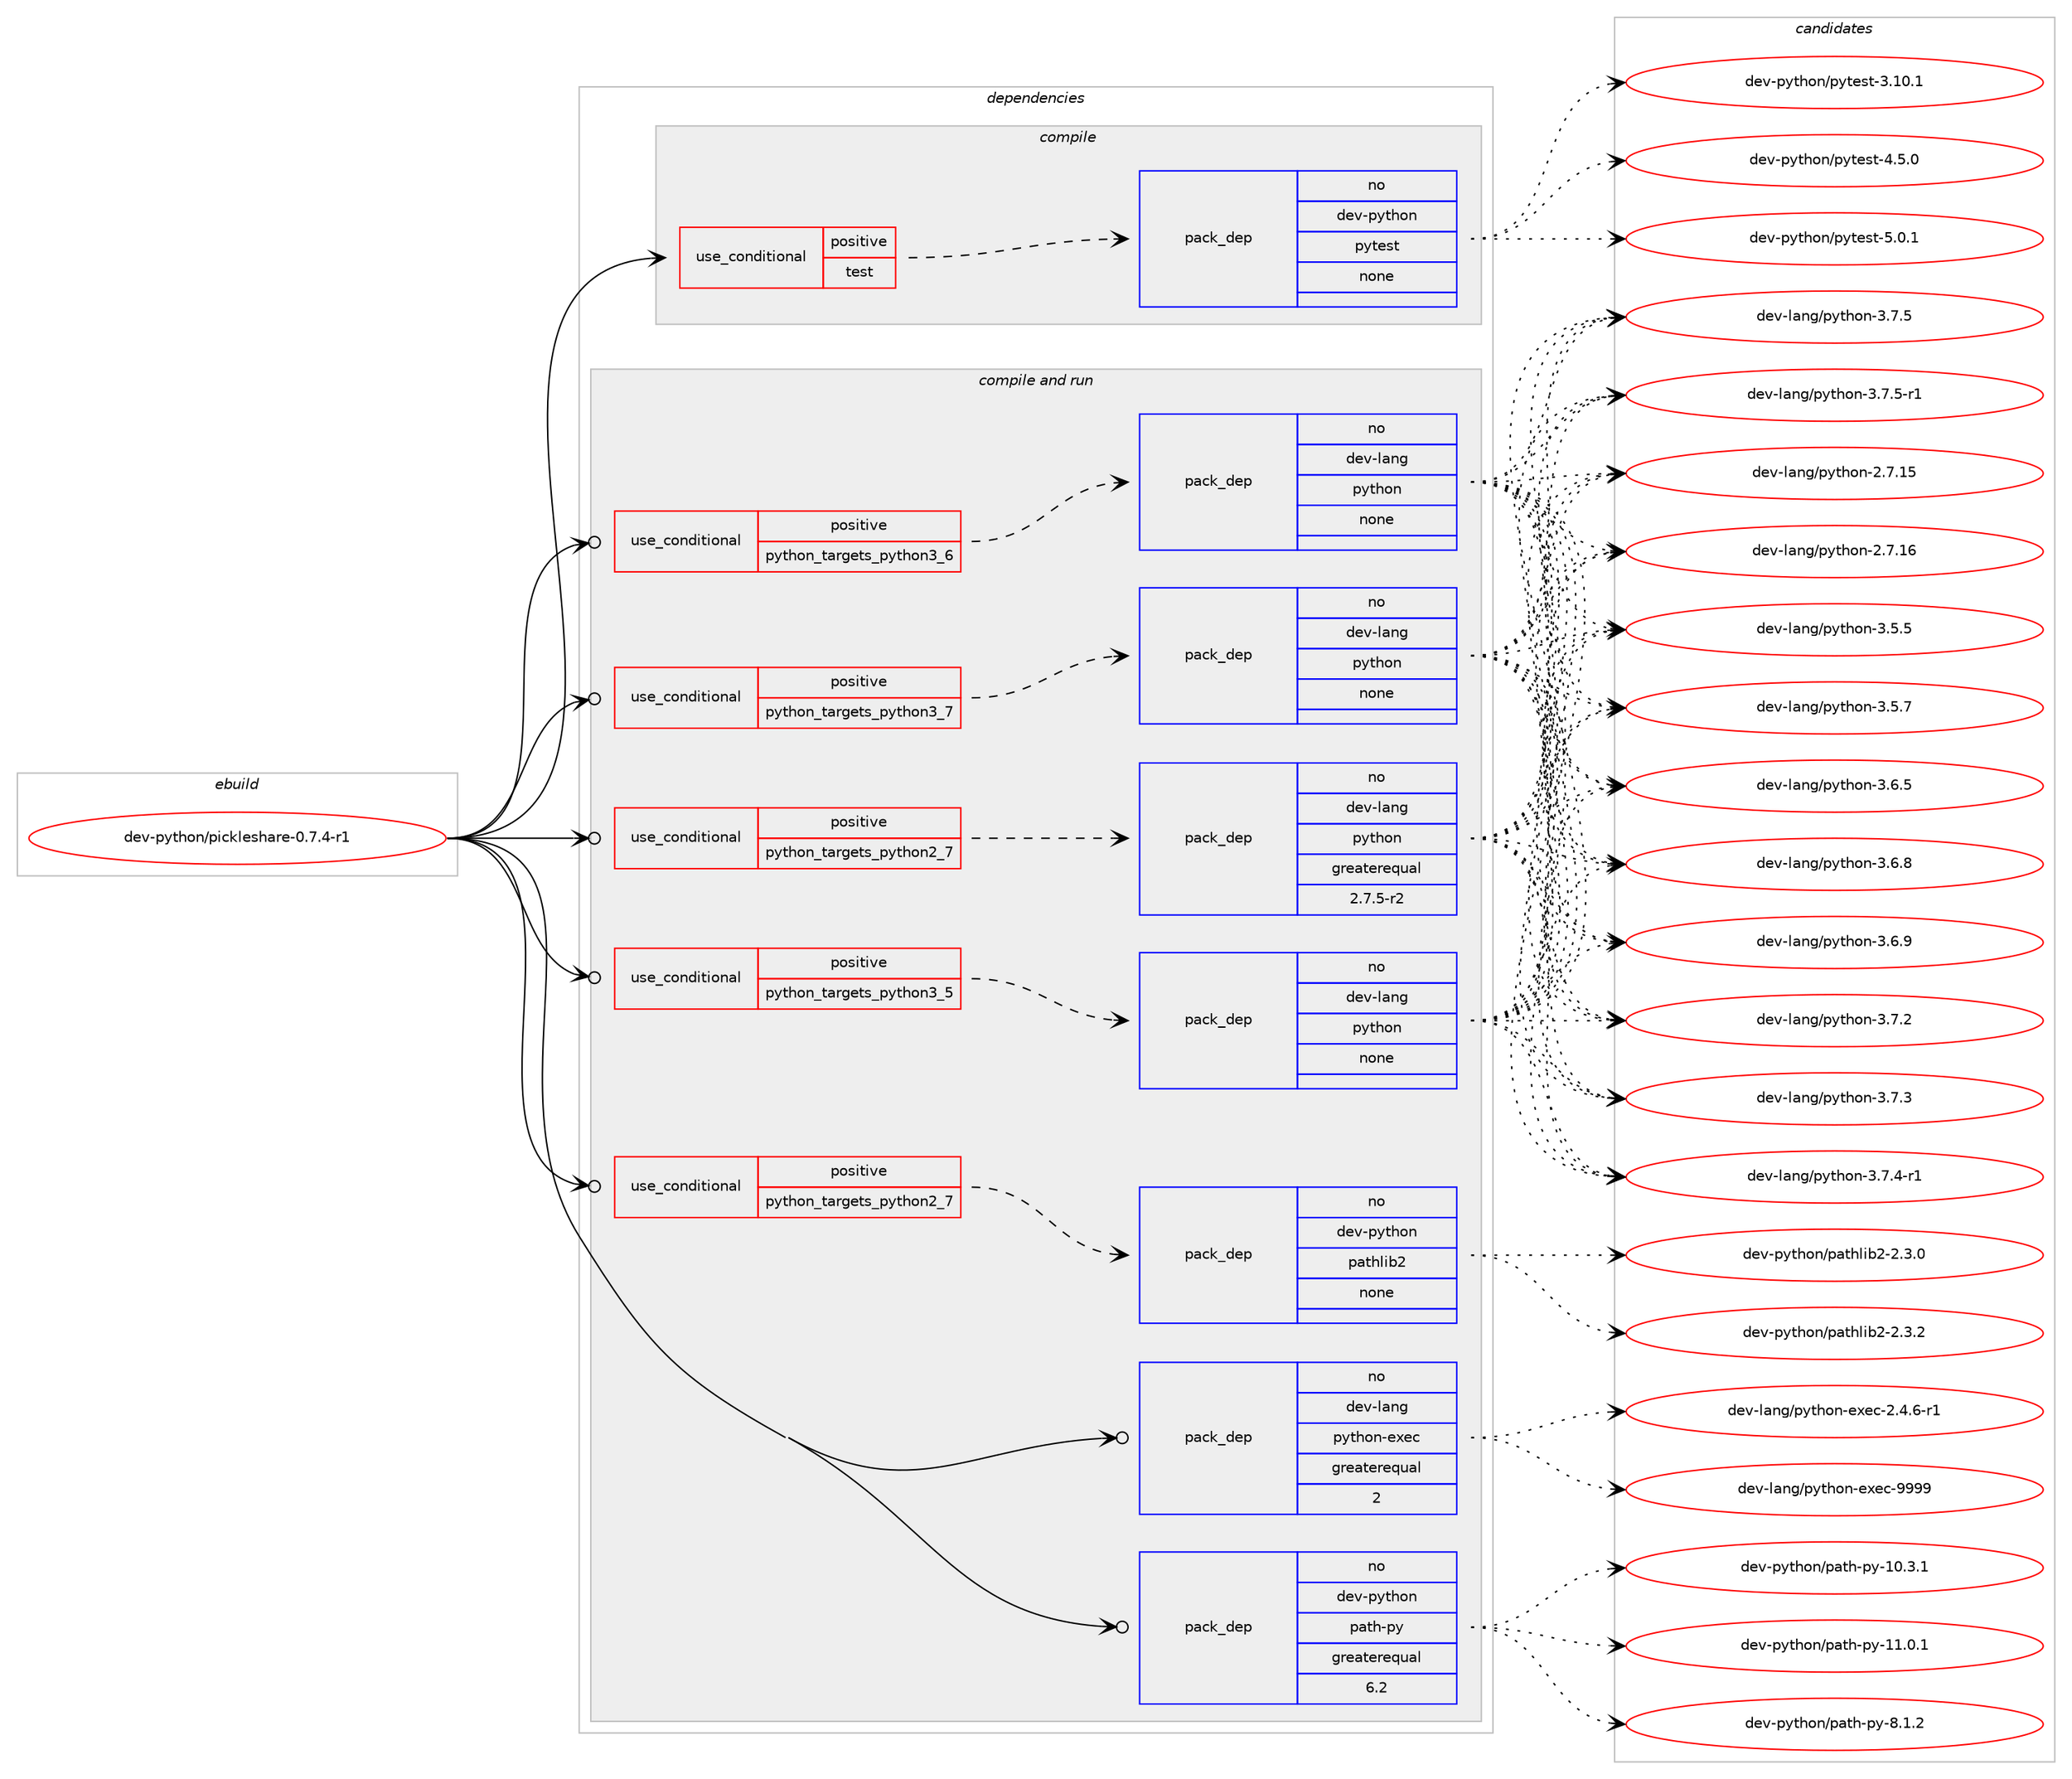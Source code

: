 digraph prolog {

# *************
# Graph options
# *************

newrank=true;
concentrate=true;
compound=true;
graph [rankdir=LR,fontname=Helvetica,fontsize=10,ranksep=1.5];#, ranksep=2.5, nodesep=0.2];
edge  [arrowhead=vee];
node  [fontname=Helvetica,fontsize=10];

# **********
# The ebuild
# **********

subgraph cluster_leftcol {
color=gray;
rank=same;
label=<<i>ebuild</i>>;
id [label="dev-python/pickleshare-0.7.4-r1", color=red, width=4, href="../dev-python/pickleshare-0.7.4-r1.svg"];
}

# ****************
# The dependencies
# ****************

subgraph cluster_midcol {
color=gray;
label=<<i>dependencies</i>>;
subgraph cluster_compile {
fillcolor="#eeeeee";
style=filled;
label=<<i>compile</i>>;
subgraph cond144444 {
dependency621808 [label=<<TABLE BORDER="0" CELLBORDER="1" CELLSPACING="0" CELLPADDING="4"><TR><TD ROWSPAN="3" CELLPADDING="10">use_conditional</TD></TR><TR><TD>positive</TD></TR><TR><TD>test</TD></TR></TABLE>>, shape=none, color=red];
subgraph pack465524 {
dependency621809 [label=<<TABLE BORDER="0" CELLBORDER="1" CELLSPACING="0" CELLPADDING="4" WIDTH="220"><TR><TD ROWSPAN="6" CELLPADDING="30">pack_dep</TD></TR><TR><TD WIDTH="110">no</TD></TR><TR><TD>dev-python</TD></TR><TR><TD>pytest</TD></TR><TR><TD>none</TD></TR><TR><TD></TD></TR></TABLE>>, shape=none, color=blue];
}
dependency621808:e -> dependency621809:w [weight=20,style="dashed",arrowhead="vee"];
}
id:e -> dependency621808:w [weight=20,style="solid",arrowhead="vee"];
}
subgraph cluster_compileandrun {
fillcolor="#eeeeee";
style=filled;
label=<<i>compile and run</i>>;
subgraph cond144445 {
dependency621810 [label=<<TABLE BORDER="0" CELLBORDER="1" CELLSPACING="0" CELLPADDING="4"><TR><TD ROWSPAN="3" CELLPADDING="10">use_conditional</TD></TR><TR><TD>positive</TD></TR><TR><TD>python_targets_python2_7</TD></TR></TABLE>>, shape=none, color=red];
subgraph pack465525 {
dependency621811 [label=<<TABLE BORDER="0" CELLBORDER="1" CELLSPACING="0" CELLPADDING="4" WIDTH="220"><TR><TD ROWSPAN="6" CELLPADDING="30">pack_dep</TD></TR><TR><TD WIDTH="110">no</TD></TR><TR><TD>dev-lang</TD></TR><TR><TD>python</TD></TR><TR><TD>greaterequal</TD></TR><TR><TD>2.7.5-r2</TD></TR></TABLE>>, shape=none, color=blue];
}
dependency621810:e -> dependency621811:w [weight=20,style="dashed",arrowhead="vee"];
}
id:e -> dependency621810:w [weight=20,style="solid",arrowhead="odotvee"];
subgraph cond144446 {
dependency621812 [label=<<TABLE BORDER="0" CELLBORDER="1" CELLSPACING="0" CELLPADDING="4"><TR><TD ROWSPAN="3" CELLPADDING="10">use_conditional</TD></TR><TR><TD>positive</TD></TR><TR><TD>python_targets_python2_7</TD></TR></TABLE>>, shape=none, color=red];
subgraph pack465526 {
dependency621813 [label=<<TABLE BORDER="0" CELLBORDER="1" CELLSPACING="0" CELLPADDING="4" WIDTH="220"><TR><TD ROWSPAN="6" CELLPADDING="30">pack_dep</TD></TR><TR><TD WIDTH="110">no</TD></TR><TR><TD>dev-python</TD></TR><TR><TD>pathlib2</TD></TR><TR><TD>none</TD></TR><TR><TD></TD></TR></TABLE>>, shape=none, color=blue];
}
dependency621812:e -> dependency621813:w [weight=20,style="dashed",arrowhead="vee"];
}
id:e -> dependency621812:w [weight=20,style="solid",arrowhead="odotvee"];
subgraph cond144447 {
dependency621814 [label=<<TABLE BORDER="0" CELLBORDER="1" CELLSPACING="0" CELLPADDING="4"><TR><TD ROWSPAN="3" CELLPADDING="10">use_conditional</TD></TR><TR><TD>positive</TD></TR><TR><TD>python_targets_python3_5</TD></TR></TABLE>>, shape=none, color=red];
subgraph pack465527 {
dependency621815 [label=<<TABLE BORDER="0" CELLBORDER="1" CELLSPACING="0" CELLPADDING="4" WIDTH="220"><TR><TD ROWSPAN="6" CELLPADDING="30">pack_dep</TD></TR><TR><TD WIDTH="110">no</TD></TR><TR><TD>dev-lang</TD></TR><TR><TD>python</TD></TR><TR><TD>none</TD></TR><TR><TD></TD></TR></TABLE>>, shape=none, color=blue];
}
dependency621814:e -> dependency621815:w [weight=20,style="dashed",arrowhead="vee"];
}
id:e -> dependency621814:w [weight=20,style="solid",arrowhead="odotvee"];
subgraph cond144448 {
dependency621816 [label=<<TABLE BORDER="0" CELLBORDER="1" CELLSPACING="0" CELLPADDING="4"><TR><TD ROWSPAN="3" CELLPADDING="10">use_conditional</TD></TR><TR><TD>positive</TD></TR><TR><TD>python_targets_python3_6</TD></TR></TABLE>>, shape=none, color=red];
subgraph pack465528 {
dependency621817 [label=<<TABLE BORDER="0" CELLBORDER="1" CELLSPACING="0" CELLPADDING="4" WIDTH="220"><TR><TD ROWSPAN="6" CELLPADDING="30">pack_dep</TD></TR><TR><TD WIDTH="110">no</TD></TR><TR><TD>dev-lang</TD></TR><TR><TD>python</TD></TR><TR><TD>none</TD></TR><TR><TD></TD></TR></TABLE>>, shape=none, color=blue];
}
dependency621816:e -> dependency621817:w [weight=20,style="dashed",arrowhead="vee"];
}
id:e -> dependency621816:w [weight=20,style="solid",arrowhead="odotvee"];
subgraph cond144449 {
dependency621818 [label=<<TABLE BORDER="0" CELLBORDER="1" CELLSPACING="0" CELLPADDING="4"><TR><TD ROWSPAN="3" CELLPADDING="10">use_conditional</TD></TR><TR><TD>positive</TD></TR><TR><TD>python_targets_python3_7</TD></TR></TABLE>>, shape=none, color=red];
subgraph pack465529 {
dependency621819 [label=<<TABLE BORDER="0" CELLBORDER="1" CELLSPACING="0" CELLPADDING="4" WIDTH="220"><TR><TD ROWSPAN="6" CELLPADDING="30">pack_dep</TD></TR><TR><TD WIDTH="110">no</TD></TR><TR><TD>dev-lang</TD></TR><TR><TD>python</TD></TR><TR><TD>none</TD></TR><TR><TD></TD></TR></TABLE>>, shape=none, color=blue];
}
dependency621818:e -> dependency621819:w [weight=20,style="dashed",arrowhead="vee"];
}
id:e -> dependency621818:w [weight=20,style="solid",arrowhead="odotvee"];
subgraph pack465530 {
dependency621820 [label=<<TABLE BORDER="0" CELLBORDER="1" CELLSPACING="0" CELLPADDING="4" WIDTH="220"><TR><TD ROWSPAN="6" CELLPADDING="30">pack_dep</TD></TR><TR><TD WIDTH="110">no</TD></TR><TR><TD>dev-lang</TD></TR><TR><TD>python-exec</TD></TR><TR><TD>greaterequal</TD></TR><TR><TD>2</TD></TR></TABLE>>, shape=none, color=blue];
}
id:e -> dependency621820:w [weight=20,style="solid",arrowhead="odotvee"];
subgraph pack465531 {
dependency621821 [label=<<TABLE BORDER="0" CELLBORDER="1" CELLSPACING="0" CELLPADDING="4" WIDTH="220"><TR><TD ROWSPAN="6" CELLPADDING="30">pack_dep</TD></TR><TR><TD WIDTH="110">no</TD></TR><TR><TD>dev-python</TD></TR><TR><TD>path-py</TD></TR><TR><TD>greaterequal</TD></TR><TR><TD>6.2</TD></TR></TABLE>>, shape=none, color=blue];
}
id:e -> dependency621821:w [weight=20,style="solid",arrowhead="odotvee"];
}
subgraph cluster_run {
fillcolor="#eeeeee";
style=filled;
label=<<i>run</i>>;
}
}

# **************
# The candidates
# **************

subgraph cluster_choices {
rank=same;
color=gray;
label=<<i>candidates</i>>;

subgraph choice465524 {
color=black;
nodesep=1;
choice100101118451121211161041111104711212111610111511645514649484649 [label="dev-python/pytest-3.10.1", color=red, width=4,href="../dev-python/pytest-3.10.1.svg"];
choice1001011184511212111610411111047112121116101115116455246534648 [label="dev-python/pytest-4.5.0", color=red, width=4,href="../dev-python/pytest-4.5.0.svg"];
choice1001011184511212111610411111047112121116101115116455346484649 [label="dev-python/pytest-5.0.1", color=red, width=4,href="../dev-python/pytest-5.0.1.svg"];
dependency621809:e -> choice100101118451121211161041111104711212111610111511645514649484649:w [style=dotted,weight="100"];
dependency621809:e -> choice1001011184511212111610411111047112121116101115116455246534648:w [style=dotted,weight="100"];
dependency621809:e -> choice1001011184511212111610411111047112121116101115116455346484649:w [style=dotted,weight="100"];
}
subgraph choice465525 {
color=black;
nodesep=1;
choice10010111845108971101034711212111610411111045504655464953 [label="dev-lang/python-2.7.15", color=red, width=4,href="../dev-lang/python-2.7.15.svg"];
choice10010111845108971101034711212111610411111045504655464954 [label="dev-lang/python-2.7.16", color=red, width=4,href="../dev-lang/python-2.7.16.svg"];
choice100101118451089711010347112121116104111110455146534653 [label="dev-lang/python-3.5.5", color=red, width=4,href="../dev-lang/python-3.5.5.svg"];
choice100101118451089711010347112121116104111110455146534655 [label="dev-lang/python-3.5.7", color=red, width=4,href="../dev-lang/python-3.5.7.svg"];
choice100101118451089711010347112121116104111110455146544653 [label="dev-lang/python-3.6.5", color=red, width=4,href="../dev-lang/python-3.6.5.svg"];
choice100101118451089711010347112121116104111110455146544656 [label="dev-lang/python-3.6.8", color=red, width=4,href="../dev-lang/python-3.6.8.svg"];
choice100101118451089711010347112121116104111110455146544657 [label="dev-lang/python-3.6.9", color=red, width=4,href="../dev-lang/python-3.6.9.svg"];
choice100101118451089711010347112121116104111110455146554650 [label="dev-lang/python-3.7.2", color=red, width=4,href="../dev-lang/python-3.7.2.svg"];
choice100101118451089711010347112121116104111110455146554651 [label="dev-lang/python-3.7.3", color=red, width=4,href="../dev-lang/python-3.7.3.svg"];
choice1001011184510897110103471121211161041111104551465546524511449 [label="dev-lang/python-3.7.4-r1", color=red, width=4,href="../dev-lang/python-3.7.4-r1.svg"];
choice100101118451089711010347112121116104111110455146554653 [label="dev-lang/python-3.7.5", color=red, width=4,href="../dev-lang/python-3.7.5.svg"];
choice1001011184510897110103471121211161041111104551465546534511449 [label="dev-lang/python-3.7.5-r1", color=red, width=4,href="../dev-lang/python-3.7.5-r1.svg"];
dependency621811:e -> choice10010111845108971101034711212111610411111045504655464953:w [style=dotted,weight="100"];
dependency621811:e -> choice10010111845108971101034711212111610411111045504655464954:w [style=dotted,weight="100"];
dependency621811:e -> choice100101118451089711010347112121116104111110455146534653:w [style=dotted,weight="100"];
dependency621811:e -> choice100101118451089711010347112121116104111110455146534655:w [style=dotted,weight="100"];
dependency621811:e -> choice100101118451089711010347112121116104111110455146544653:w [style=dotted,weight="100"];
dependency621811:e -> choice100101118451089711010347112121116104111110455146544656:w [style=dotted,weight="100"];
dependency621811:e -> choice100101118451089711010347112121116104111110455146544657:w [style=dotted,weight="100"];
dependency621811:e -> choice100101118451089711010347112121116104111110455146554650:w [style=dotted,weight="100"];
dependency621811:e -> choice100101118451089711010347112121116104111110455146554651:w [style=dotted,weight="100"];
dependency621811:e -> choice1001011184510897110103471121211161041111104551465546524511449:w [style=dotted,weight="100"];
dependency621811:e -> choice100101118451089711010347112121116104111110455146554653:w [style=dotted,weight="100"];
dependency621811:e -> choice1001011184510897110103471121211161041111104551465546534511449:w [style=dotted,weight="100"];
}
subgraph choice465526 {
color=black;
nodesep=1;
choice1001011184511212111610411111047112971161041081059850455046514648 [label="dev-python/pathlib2-2.3.0", color=red, width=4,href="../dev-python/pathlib2-2.3.0.svg"];
choice1001011184511212111610411111047112971161041081059850455046514650 [label="dev-python/pathlib2-2.3.2", color=red, width=4,href="../dev-python/pathlib2-2.3.2.svg"];
dependency621813:e -> choice1001011184511212111610411111047112971161041081059850455046514648:w [style=dotted,weight="100"];
dependency621813:e -> choice1001011184511212111610411111047112971161041081059850455046514650:w [style=dotted,weight="100"];
}
subgraph choice465527 {
color=black;
nodesep=1;
choice10010111845108971101034711212111610411111045504655464953 [label="dev-lang/python-2.7.15", color=red, width=4,href="../dev-lang/python-2.7.15.svg"];
choice10010111845108971101034711212111610411111045504655464954 [label="dev-lang/python-2.7.16", color=red, width=4,href="../dev-lang/python-2.7.16.svg"];
choice100101118451089711010347112121116104111110455146534653 [label="dev-lang/python-3.5.5", color=red, width=4,href="../dev-lang/python-3.5.5.svg"];
choice100101118451089711010347112121116104111110455146534655 [label="dev-lang/python-3.5.7", color=red, width=4,href="../dev-lang/python-3.5.7.svg"];
choice100101118451089711010347112121116104111110455146544653 [label="dev-lang/python-3.6.5", color=red, width=4,href="../dev-lang/python-3.6.5.svg"];
choice100101118451089711010347112121116104111110455146544656 [label="dev-lang/python-3.6.8", color=red, width=4,href="../dev-lang/python-3.6.8.svg"];
choice100101118451089711010347112121116104111110455146544657 [label="dev-lang/python-3.6.9", color=red, width=4,href="../dev-lang/python-3.6.9.svg"];
choice100101118451089711010347112121116104111110455146554650 [label="dev-lang/python-3.7.2", color=red, width=4,href="../dev-lang/python-3.7.2.svg"];
choice100101118451089711010347112121116104111110455146554651 [label="dev-lang/python-3.7.3", color=red, width=4,href="../dev-lang/python-3.7.3.svg"];
choice1001011184510897110103471121211161041111104551465546524511449 [label="dev-lang/python-3.7.4-r1", color=red, width=4,href="../dev-lang/python-3.7.4-r1.svg"];
choice100101118451089711010347112121116104111110455146554653 [label="dev-lang/python-3.7.5", color=red, width=4,href="../dev-lang/python-3.7.5.svg"];
choice1001011184510897110103471121211161041111104551465546534511449 [label="dev-lang/python-3.7.5-r1", color=red, width=4,href="../dev-lang/python-3.7.5-r1.svg"];
dependency621815:e -> choice10010111845108971101034711212111610411111045504655464953:w [style=dotted,weight="100"];
dependency621815:e -> choice10010111845108971101034711212111610411111045504655464954:w [style=dotted,weight="100"];
dependency621815:e -> choice100101118451089711010347112121116104111110455146534653:w [style=dotted,weight="100"];
dependency621815:e -> choice100101118451089711010347112121116104111110455146534655:w [style=dotted,weight="100"];
dependency621815:e -> choice100101118451089711010347112121116104111110455146544653:w [style=dotted,weight="100"];
dependency621815:e -> choice100101118451089711010347112121116104111110455146544656:w [style=dotted,weight="100"];
dependency621815:e -> choice100101118451089711010347112121116104111110455146544657:w [style=dotted,weight="100"];
dependency621815:e -> choice100101118451089711010347112121116104111110455146554650:w [style=dotted,weight="100"];
dependency621815:e -> choice100101118451089711010347112121116104111110455146554651:w [style=dotted,weight="100"];
dependency621815:e -> choice1001011184510897110103471121211161041111104551465546524511449:w [style=dotted,weight="100"];
dependency621815:e -> choice100101118451089711010347112121116104111110455146554653:w [style=dotted,weight="100"];
dependency621815:e -> choice1001011184510897110103471121211161041111104551465546534511449:w [style=dotted,weight="100"];
}
subgraph choice465528 {
color=black;
nodesep=1;
choice10010111845108971101034711212111610411111045504655464953 [label="dev-lang/python-2.7.15", color=red, width=4,href="../dev-lang/python-2.7.15.svg"];
choice10010111845108971101034711212111610411111045504655464954 [label="dev-lang/python-2.7.16", color=red, width=4,href="../dev-lang/python-2.7.16.svg"];
choice100101118451089711010347112121116104111110455146534653 [label="dev-lang/python-3.5.5", color=red, width=4,href="../dev-lang/python-3.5.5.svg"];
choice100101118451089711010347112121116104111110455146534655 [label="dev-lang/python-3.5.7", color=red, width=4,href="../dev-lang/python-3.5.7.svg"];
choice100101118451089711010347112121116104111110455146544653 [label="dev-lang/python-3.6.5", color=red, width=4,href="../dev-lang/python-3.6.5.svg"];
choice100101118451089711010347112121116104111110455146544656 [label="dev-lang/python-3.6.8", color=red, width=4,href="../dev-lang/python-3.6.8.svg"];
choice100101118451089711010347112121116104111110455146544657 [label="dev-lang/python-3.6.9", color=red, width=4,href="../dev-lang/python-3.6.9.svg"];
choice100101118451089711010347112121116104111110455146554650 [label="dev-lang/python-3.7.2", color=red, width=4,href="../dev-lang/python-3.7.2.svg"];
choice100101118451089711010347112121116104111110455146554651 [label="dev-lang/python-3.7.3", color=red, width=4,href="../dev-lang/python-3.7.3.svg"];
choice1001011184510897110103471121211161041111104551465546524511449 [label="dev-lang/python-3.7.4-r1", color=red, width=4,href="../dev-lang/python-3.7.4-r1.svg"];
choice100101118451089711010347112121116104111110455146554653 [label="dev-lang/python-3.7.5", color=red, width=4,href="../dev-lang/python-3.7.5.svg"];
choice1001011184510897110103471121211161041111104551465546534511449 [label="dev-lang/python-3.7.5-r1", color=red, width=4,href="../dev-lang/python-3.7.5-r1.svg"];
dependency621817:e -> choice10010111845108971101034711212111610411111045504655464953:w [style=dotted,weight="100"];
dependency621817:e -> choice10010111845108971101034711212111610411111045504655464954:w [style=dotted,weight="100"];
dependency621817:e -> choice100101118451089711010347112121116104111110455146534653:w [style=dotted,weight="100"];
dependency621817:e -> choice100101118451089711010347112121116104111110455146534655:w [style=dotted,weight="100"];
dependency621817:e -> choice100101118451089711010347112121116104111110455146544653:w [style=dotted,weight="100"];
dependency621817:e -> choice100101118451089711010347112121116104111110455146544656:w [style=dotted,weight="100"];
dependency621817:e -> choice100101118451089711010347112121116104111110455146544657:w [style=dotted,weight="100"];
dependency621817:e -> choice100101118451089711010347112121116104111110455146554650:w [style=dotted,weight="100"];
dependency621817:e -> choice100101118451089711010347112121116104111110455146554651:w [style=dotted,weight="100"];
dependency621817:e -> choice1001011184510897110103471121211161041111104551465546524511449:w [style=dotted,weight="100"];
dependency621817:e -> choice100101118451089711010347112121116104111110455146554653:w [style=dotted,weight="100"];
dependency621817:e -> choice1001011184510897110103471121211161041111104551465546534511449:w [style=dotted,weight="100"];
}
subgraph choice465529 {
color=black;
nodesep=1;
choice10010111845108971101034711212111610411111045504655464953 [label="dev-lang/python-2.7.15", color=red, width=4,href="../dev-lang/python-2.7.15.svg"];
choice10010111845108971101034711212111610411111045504655464954 [label="dev-lang/python-2.7.16", color=red, width=4,href="../dev-lang/python-2.7.16.svg"];
choice100101118451089711010347112121116104111110455146534653 [label="dev-lang/python-3.5.5", color=red, width=4,href="../dev-lang/python-3.5.5.svg"];
choice100101118451089711010347112121116104111110455146534655 [label="dev-lang/python-3.5.7", color=red, width=4,href="../dev-lang/python-3.5.7.svg"];
choice100101118451089711010347112121116104111110455146544653 [label="dev-lang/python-3.6.5", color=red, width=4,href="../dev-lang/python-3.6.5.svg"];
choice100101118451089711010347112121116104111110455146544656 [label="dev-lang/python-3.6.8", color=red, width=4,href="../dev-lang/python-3.6.8.svg"];
choice100101118451089711010347112121116104111110455146544657 [label="dev-lang/python-3.6.9", color=red, width=4,href="../dev-lang/python-3.6.9.svg"];
choice100101118451089711010347112121116104111110455146554650 [label="dev-lang/python-3.7.2", color=red, width=4,href="../dev-lang/python-3.7.2.svg"];
choice100101118451089711010347112121116104111110455146554651 [label="dev-lang/python-3.7.3", color=red, width=4,href="../dev-lang/python-3.7.3.svg"];
choice1001011184510897110103471121211161041111104551465546524511449 [label="dev-lang/python-3.7.4-r1", color=red, width=4,href="../dev-lang/python-3.7.4-r1.svg"];
choice100101118451089711010347112121116104111110455146554653 [label="dev-lang/python-3.7.5", color=red, width=4,href="../dev-lang/python-3.7.5.svg"];
choice1001011184510897110103471121211161041111104551465546534511449 [label="dev-lang/python-3.7.5-r1", color=red, width=4,href="../dev-lang/python-3.7.5-r1.svg"];
dependency621819:e -> choice10010111845108971101034711212111610411111045504655464953:w [style=dotted,weight="100"];
dependency621819:e -> choice10010111845108971101034711212111610411111045504655464954:w [style=dotted,weight="100"];
dependency621819:e -> choice100101118451089711010347112121116104111110455146534653:w [style=dotted,weight="100"];
dependency621819:e -> choice100101118451089711010347112121116104111110455146534655:w [style=dotted,weight="100"];
dependency621819:e -> choice100101118451089711010347112121116104111110455146544653:w [style=dotted,weight="100"];
dependency621819:e -> choice100101118451089711010347112121116104111110455146544656:w [style=dotted,weight="100"];
dependency621819:e -> choice100101118451089711010347112121116104111110455146544657:w [style=dotted,weight="100"];
dependency621819:e -> choice100101118451089711010347112121116104111110455146554650:w [style=dotted,weight="100"];
dependency621819:e -> choice100101118451089711010347112121116104111110455146554651:w [style=dotted,weight="100"];
dependency621819:e -> choice1001011184510897110103471121211161041111104551465546524511449:w [style=dotted,weight="100"];
dependency621819:e -> choice100101118451089711010347112121116104111110455146554653:w [style=dotted,weight="100"];
dependency621819:e -> choice1001011184510897110103471121211161041111104551465546534511449:w [style=dotted,weight="100"];
}
subgraph choice465530 {
color=black;
nodesep=1;
choice10010111845108971101034711212111610411111045101120101994550465246544511449 [label="dev-lang/python-exec-2.4.6-r1", color=red, width=4,href="../dev-lang/python-exec-2.4.6-r1.svg"];
choice10010111845108971101034711212111610411111045101120101994557575757 [label="dev-lang/python-exec-9999", color=red, width=4,href="../dev-lang/python-exec-9999.svg"];
dependency621820:e -> choice10010111845108971101034711212111610411111045101120101994550465246544511449:w [style=dotted,weight="100"];
dependency621820:e -> choice10010111845108971101034711212111610411111045101120101994557575757:w [style=dotted,weight="100"];
}
subgraph choice465531 {
color=black;
nodesep=1;
choice1001011184511212111610411111047112971161044511212145494846514649 [label="dev-python/path-py-10.3.1", color=red, width=4,href="../dev-python/path-py-10.3.1.svg"];
choice1001011184511212111610411111047112971161044511212145494946484649 [label="dev-python/path-py-11.0.1", color=red, width=4,href="../dev-python/path-py-11.0.1.svg"];
choice10010111845112121116104111110471129711610445112121455646494650 [label="dev-python/path-py-8.1.2", color=red, width=4,href="../dev-python/path-py-8.1.2.svg"];
dependency621821:e -> choice1001011184511212111610411111047112971161044511212145494846514649:w [style=dotted,weight="100"];
dependency621821:e -> choice1001011184511212111610411111047112971161044511212145494946484649:w [style=dotted,weight="100"];
dependency621821:e -> choice10010111845112121116104111110471129711610445112121455646494650:w [style=dotted,weight="100"];
}
}

}
